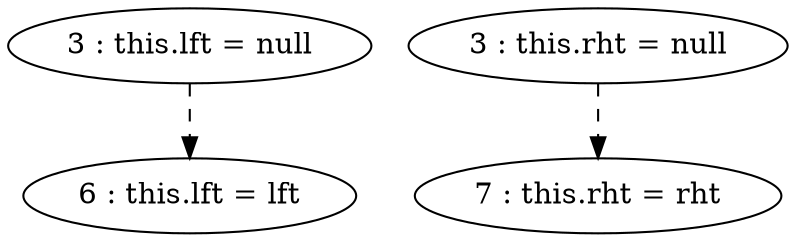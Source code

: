 digraph G {
"3 : this.lft = null"
"3 : this.lft = null" -> "6 : this.lft = lft" [style=dashed]
"3 : this.rht = null"
"3 : this.rht = null" -> "7 : this.rht = rht" [style=dashed]
"6 : this.lft = lft"
"7 : this.rht = rht"
}
